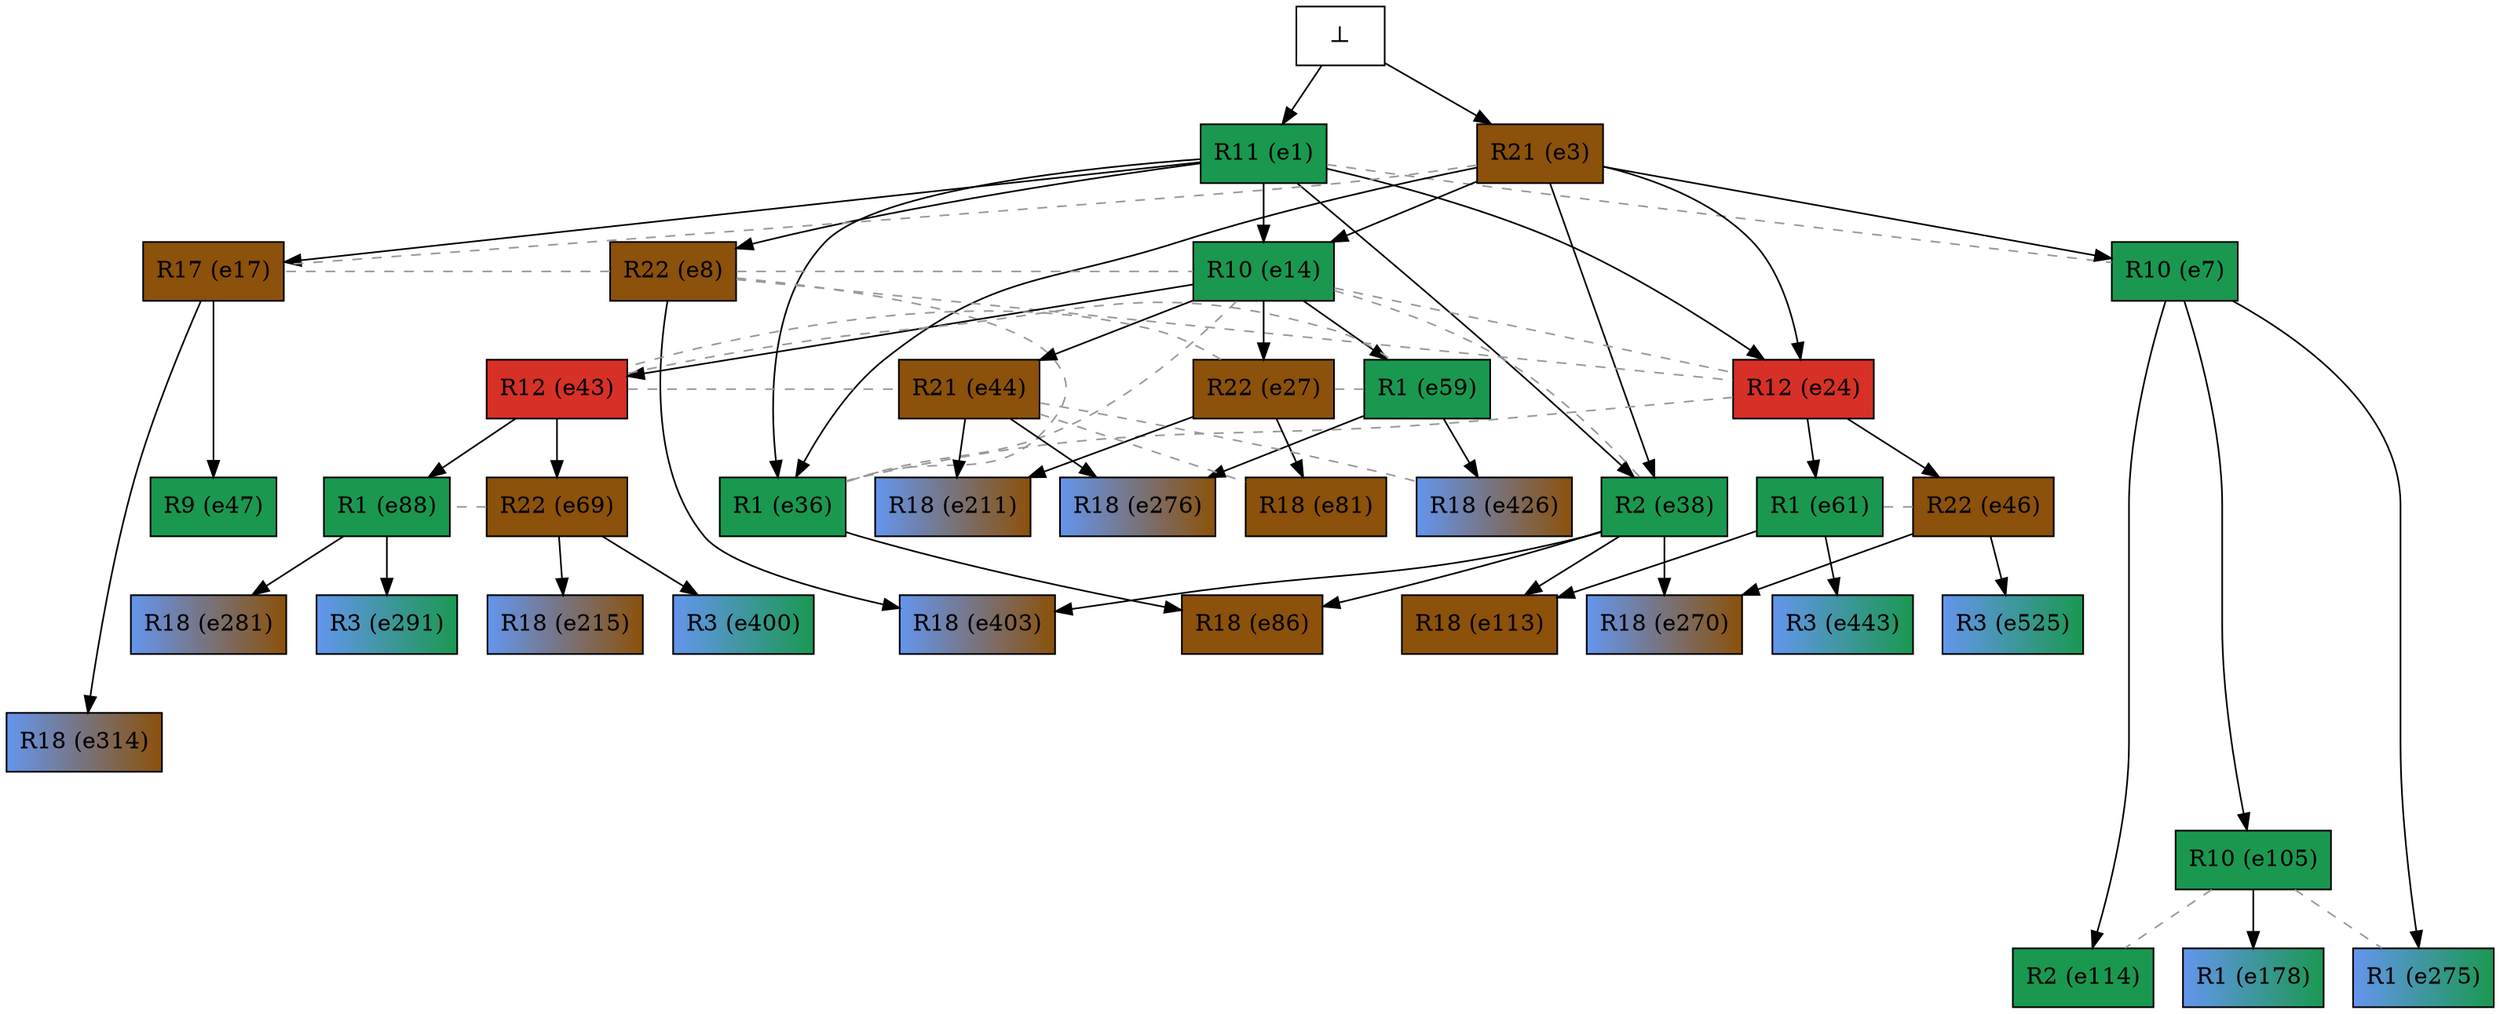 digraph test {

//conflicts
  e1 -> e7 [arrowhead=none color=gray60 style=dashed constraint=false];
  e3 -> e17 [arrowhead=none color=gray60 style=dashed constraint=false];
  e8 -> e14 [arrowhead=none color=gray60 style=dashed constraint=false];
  e8 -> e17 [arrowhead=none color=gray60 style=dashed constraint=false];
  e8 -> e24 [arrowhead=none color=gray60 style=dashed constraint=false];
  e8 -> e36 [arrowhead=none color=gray60 style=dashed constraint=false];
  e14 -> e24 [arrowhead=none color=gray60 style=dashed constraint=false];
  e14 -> e36 [arrowhead=none color=gray60 style=dashed constraint=false];
  e14 -> e38 [arrowhead=none color=gray60 style=dashed constraint=false];
  e24 -> e36 [arrowhead=none color=gray60 style=dashed constraint=false];
  e27 -> e43 [arrowhead=none color=gray60 style=dashed constraint=false];
  e27 -> e59 [arrowhead=none color=gray60 style=dashed constraint=false];
  e43 -> e44 [arrowhead=none color=gray60 style=dashed constraint=false];
  e43 -> e59 [arrowhead=none color=gray60 style=dashed constraint=false];
  e44 -> e81 [arrowhead=none color=gray60 style=dashed constraint=false];
  e44 -> e426 [arrowhead=none color=gray60 style=dashed constraint=false];
  e46 -> e61 [arrowhead=none color=gray60 style=dashed constraint=false];
  e69 -> e88 [arrowhead=none color=gray60 style=dashed constraint=false];
  e105 -> e114 [arrowhead=none color=gray60 style=dashed constraint=false];
  e105 -> e275 [arrowhead=none color=gray60 style=dashed constraint=false];

  e17 -> e47 [minlen=2];
  e1 -> e17 [minlen=1];
  e27 -> e81 [minlen=1];
  e14 -> e27 [minlen=1];
  e1 -> e14 [minlen=1];
  e3 -> e14 [minlen=1];
  e36 -> e86 [minlen=1];
  e1 -> e36 [minlen=3];
  e3 -> e36 [minlen=3];
  e38 -> e86 [minlen=1];
  e1 -> e38 [minlen=3];
  e3 -> e38 [minlen=3];
  e38 -> e113 [minlen=1];
  e61 -> e113 [minlen=1];
  e24 -> e61 [minlen=1];
  e1 -> e24 [minlen=2];
  e3 -> e24 [minlen=2];
  e7 -> e114 [minlen=6];
  e3 -> e7 [minlen=1];
  e105 -> e178 [minlen=1];
  e7 -> e105 [minlen=5];
  e27 -> e211 [minlen=1];
  e44 -> e211 [minlen=1];
  e14 -> e44 [minlen=1];
  e69 -> e215 [minlen=1];
  e43 -> e69 [minlen=1];
  e14 -> e43 [minlen=1];
  e38 -> e270 [minlen=1];
  e46 -> e270 [minlen=1];
  e24 -> e46 [minlen=1];
  e7 -> e275 [minlen=6];
  e44 -> e276 [minlen=1];
  e59 -> e276 [minlen=1];
  e14 -> e59 [minlen=1];
  e88 -> e281 [minlen=1];
  e43 -> e88 [minlen=1];
  e88 -> e291 [minlen=1];
  e17 -> e314 [minlen=4];
  e69 -> e400 [minlen=1];
  e8 -> e403 [minlen=1];
  e1 -> e8 [minlen=1];
  e38 -> e403 [minlen=1];
  e59 -> e426 [minlen=1];
  e61 -> e443 [minlen=1];
  e46 -> e525 [minlen=1];
  e0 -> e1 [minlen=1];
  e0 -> e3 [minlen=1];

  e1 [color="black" fillcolor="#1a9850:#1a9850" label="R11 (e1)" shape=box style=filled];
  e3 [color="black" fillcolor="#8c510a:#8c510a" label="R21 (e3)" shape=box style=filled];
  e7 [color="black" fillcolor="#1a9850:#1a9850" label="R10 (e7)" shape=box style=filled];
  e8 [color="black" fillcolor="#8c510a:#8c510a" label="R22 (e8)" shape=box style=filled];
  e14 [color="black" fillcolor="#1a9850:#1a9850" label="R10 (e14)" shape=box style=filled];
  e17 [color="black" fillcolor="#8c510a:#8c510a" label="R17 (e17)" shape=box style=filled];
  e24 [color="black" fillcolor="#d73027:#d73027" label="R12 (e24)" shape=box style=filled];
  e27 [color="black" fillcolor="#8c510a:#8c510a" label="R22 (e27)" shape=box style=filled];
  e36 [color="black" fillcolor="#1a9850:#1a9850" label="R1 (e36)" shape=box style=filled];
  e38 [color="black" fillcolor="#1a9850:#1a9850" label="R2 (e38)" shape=box style=filled];
  e43 [color="black" fillcolor="#d73027:#d73027" label="R12 (e43)" shape=box style=filled];
  e44 [color="black" fillcolor="#8c510a:#8c510a" label="R21 (e44)" shape=box style=filled];
  e46 [color="black" fillcolor="#8c510a:#8c510a" label="R22 (e46)" shape=box style=filled];
  e47 [color="black" fillcolor="#1a9850:#1a9850" label="R9 (e47)" shape=box style=filled];
  e59 [color="black" fillcolor="#1a9850:#1a9850" label="R1 (e59)" shape=box style=filled];
  e61 [color="black" fillcolor="#1a9850:#1a9850" label="R1 (e61)" shape=box style=filled];
  e69 [color="black" fillcolor="#8c510a:#8c510a" label="R22 (e69)" shape=box style=filled];
  e81 [color="black" fillcolor="#8c510a:#8c510a" label="R18 (e81)" shape=box style=filled];
  e86 [color="black" fillcolor="#8c510a:#8c510a" label="R18 (e86)" shape=box style=filled];
  e88 [color="black" fillcolor="#1a9850:#1a9850" label="R1 (e88)" shape=box style=filled];
  e105 [color="black" fillcolor="#1a9850:#1a9850" label="R10 (e105)" shape=box style=filled];
  e113 [color="black" fillcolor="#8c510a:#8c510a" label="R18 (e113)" shape=box style=filled];
  e114 [color="black" fillcolor="#1a9850:#1a9850" label="R2 (e114)" shape=box style=filled];
  e178 [color="black" fillcolor="cornflowerblue:#1a9850" label="R1 (e178)" shape=box style=filled];
  e211 [color="black" fillcolor="cornflowerblue:#8c510a" label="R18 (e211)" shape=box style=filled];
  e215 [color="black" fillcolor="cornflowerblue:#8c510a" label="R18 (e215)" shape=box style=filled];
  e270 [color="black" fillcolor="cornflowerblue:#8c510a" label="R18 (e270)" shape=box style=filled];
  e275 [color="black" fillcolor="cornflowerblue:#1a9850" label="R1 (e275)" shape=box style=filled];
  e276 [color="black" fillcolor="cornflowerblue:#8c510a" label="R18 (e276)" shape=box style=filled];
  e281 [color="black" fillcolor="cornflowerblue:#8c510a" label="R18 (e281)" shape=box style=filled];
  e291 [color="black" fillcolor="cornflowerblue:#1a9850" label="R3 (e291)" shape=box style=filled];
  e314 [color="black" fillcolor="cornflowerblue:#8c510a" label="R18 (e314)" shape=box style=filled];
  e400 [color="black" fillcolor="cornflowerblue:#1a9850" label="R3 (e400)" shape=box style=filled];
  e403 [color="black" fillcolor="cornflowerblue:#8c510a" label="R18 (e403)" shape=box style=filled];
  e426 [color="black" fillcolor="cornflowerblue:#8c510a" label="R18 (e426)" shape=box style=filled];
  e443 [color="black" fillcolor="cornflowerblue:#1a9850" label="R3 (e443)" shape=box style=filled];
  e525 [color="black" fillcolor="cornflowerblue:#1a9850" label="R3 (e525)" shape=box style=filled];
  e0 [fillcolor="white" label="⊥" shape=box style=filled];
}
